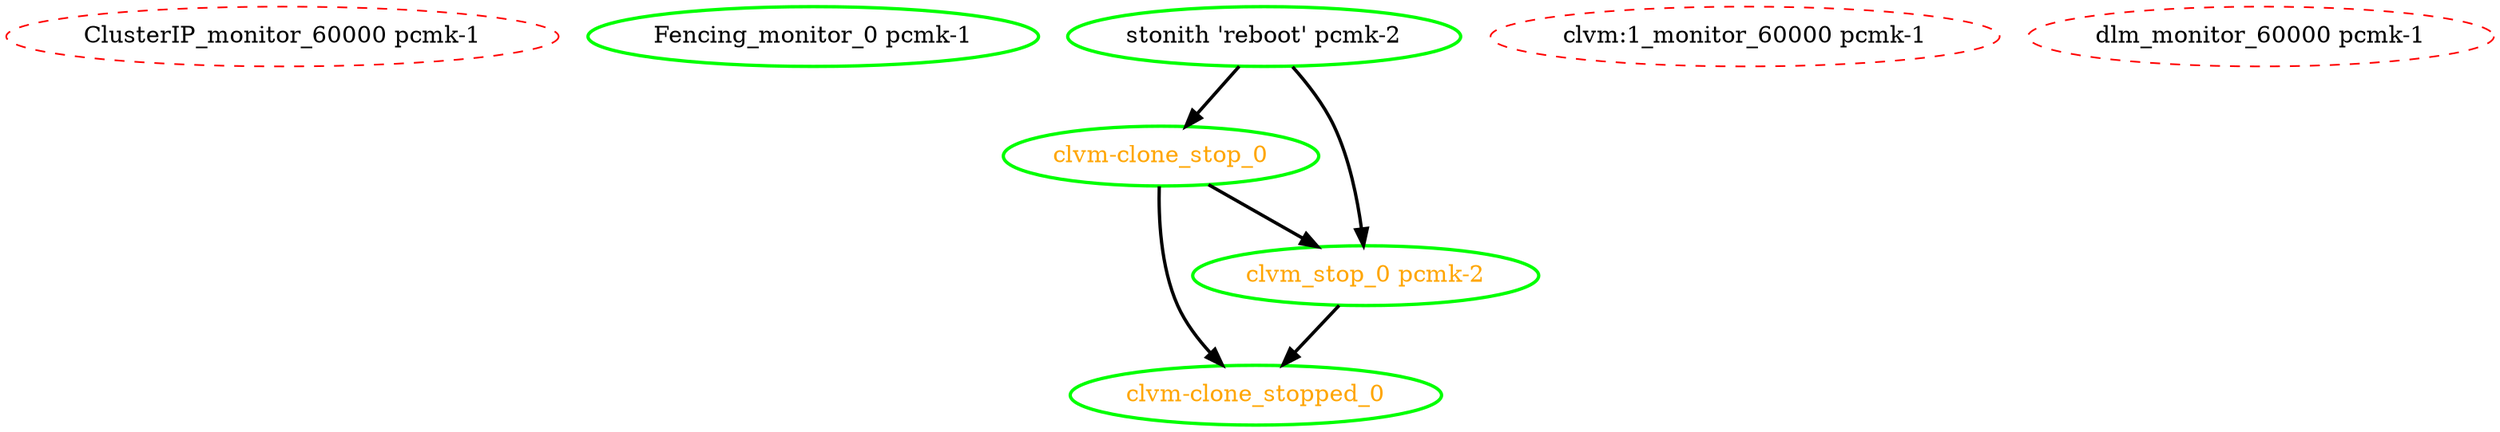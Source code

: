digraph "g" {
"ClusterIP_monitor_60000 pcmk-1" [ style=dashed color="red" fontcolor="black"]
"Fencing_monitor_0 pcmk-1" [ style=bold color="green" fontcolor="black"]
"clvm-clone_stop_0" -> "clvm-clone_stopped_0" [ style = bold]
"clvm-clone_stop_0" -> "clvm_stop_0 pcmk-2" [ style = bold]
"clvm-clone_stop_0" [ style=bold color="green" fontcolor="orange"]
"clvm-clone_stopped_0" [ style=bold color="green" fontcolor="orange"]
"clvm:1_monitor_60000 pcmk-1" [ style=dashed color="red" fontcolor="black"]
"clvm_stop_0 pcmk-2" -> "clvm-clone_stopped_0" [ style = bold]
"clvm_stop_0 pcmk-2" [ style=bold color="green" fontcolor="orange"]
"dlm_monitor_60000 pcmk-1" [ style=dashed color="red" fontcolor="black"]
"stonith 'reboot' pcmk-2" -> "clvm-clone_stop_0" [ style = bold]
"stonith 'reboot' pcmk-2" -> "clvm_stop_0 pcmk-2" [ style = bold]
"stonith 'reboot' pcmk-2" [ style=bold color="green" fontcolor="black"]
}
